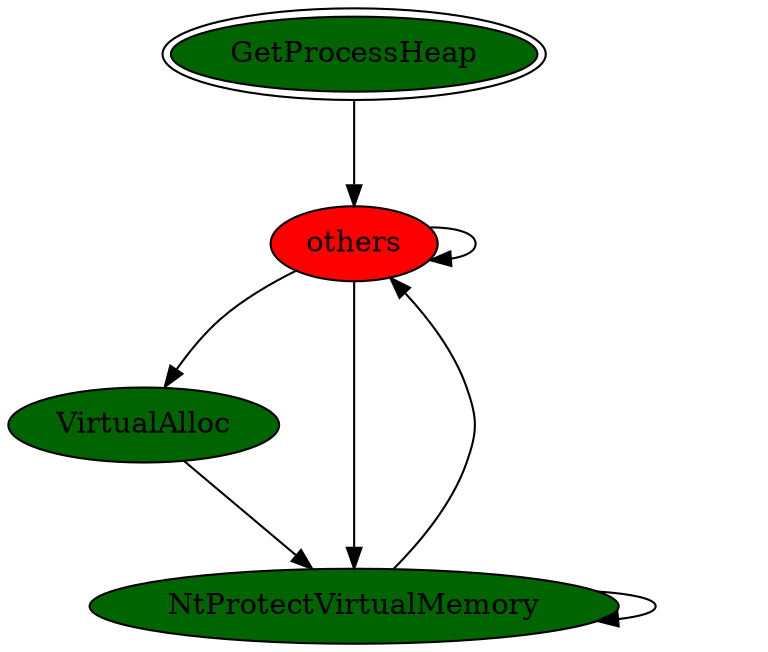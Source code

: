 digraph "./REPORTS/6175/API_PER_CATEGORY/VirtualProtect.exe_5400_Memory Management_API_per_Category_Transition_Matrix" {
	GetProcessHeap [label=GetProcessHeap fillcolor=darkgreen peripheries=2 style=filled]
	others [label=others fillcolor=red style=filled]
	GetProcessHeap -> others [label=1.0 fontcolor=white]
	others -> others [label=0.9773 fontcolor=white]
	VirtualAlloc [label=VirtualAlloc fillcolor=darkgreen style=filled]
	others -> VirtualAlloc [label=0.0114 fontcolor=white]
	NtProtectVirtualMemory [label=NtProtectVirtualMemory fillcolor=darkgreen style=filled]
	others -> NtProtectVirtualMemory [label=0.0114 fontcolor=white]
	VirtualAlloc -> NtProtectVirtualMemory [label=1.0 fontcolor=white]
	NtProtectVirtualMemory -> others [label=0.6667 fontcolor=white]
	NtProtectVirtualMemory -> NtProtectVirtualMemory [label=0.3333 fontcolor=white]
}
